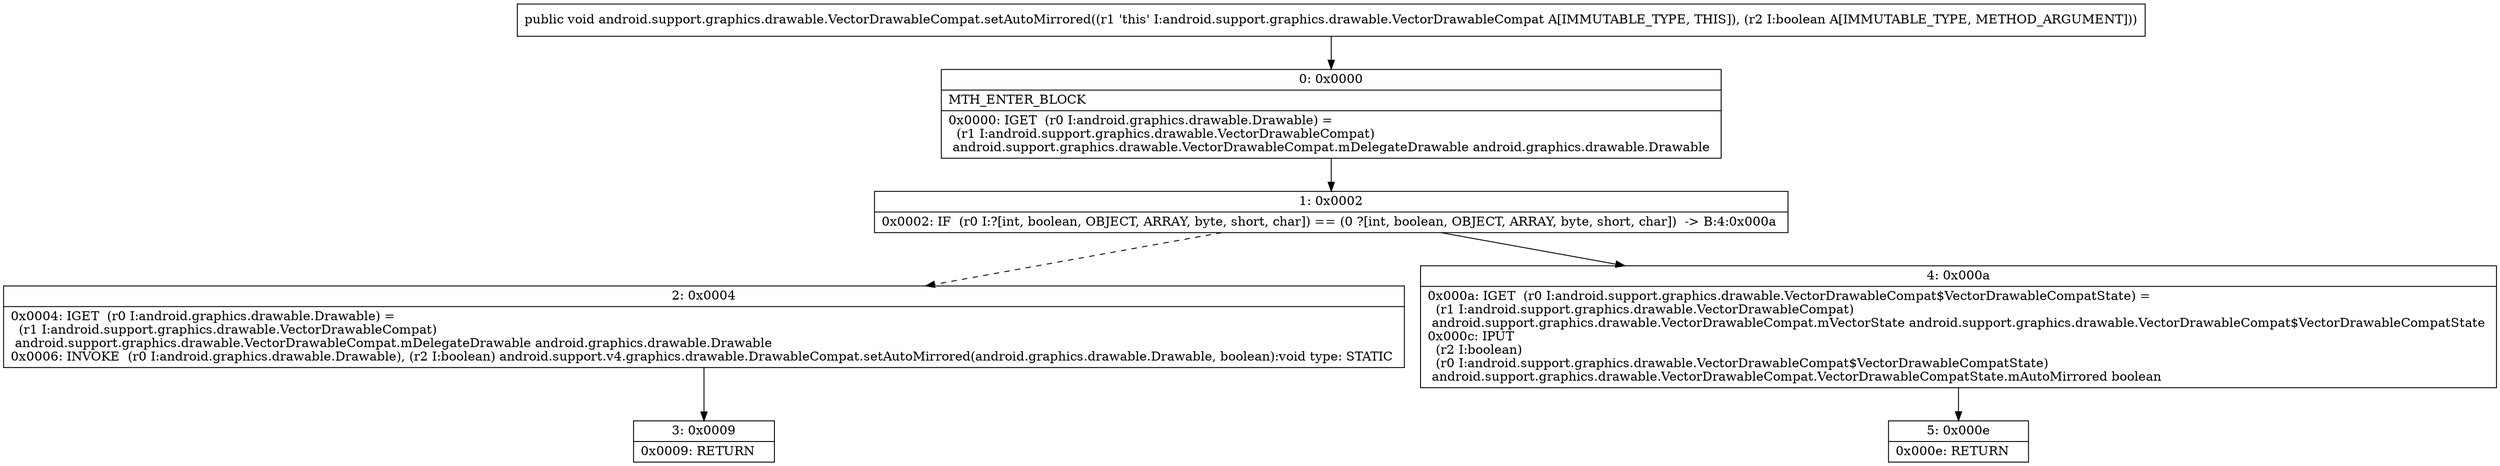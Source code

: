 digraph "CFG forandroid.support.graphics.drawable.VectorDrawableCompat.setAutoMirrored(Z)V" {
Node_0 [shape=record,label="{0\:\ 0x0000|MTH_ENTER_BLOCK\l|0x0000: IGET  (r0 I:android.graphics.drawable.Drawable) = \l  (r1 I:android.support.graphics.drawable.VectorDrawableCompat)\l android.support.graphics.drawable.VectorDrawableCompat.mDelegateDrawable android.graphics.drawable.Drawable \l}"];
Node_1 [shape=record,label="{1\:\ 0x0002|0x0002: IF  (r0 I:?[int, boolean, OBJECT, ARRAY, byte, short, char]) == (0 ?[int, boolean, OBJECT, ARRAY, byte, short, char])  \-\> B:4:0x000a \l}"];
Node_2 [shape=record,label="{2\:\ 0x0004|0x0004: IGET  (r0 I:android.graphics.drawable.Drawable) = \l  (r1 I:android.support.graphics.drawable.VectorDrawableCompat)\l android.support.graphics.drawable.VectorDrawableCompat.mDelegateDrawable android.graphics.drawable.Drawable \l0x0006: INVOKE  (r0 I:android.graphics.drawable.Drawable), (r2 I:boolean) android.support.v4.graphics.drawable.DrawableCompat.setAutoMirrored(android.graphics.drawable.Drawable, boolean):void type: STATIC \l}"];
Node_3 [shape=record,label="{3\:\ 0x0009|0x0009: RETURN   \l}"];
Node_4 [shape=record,label="{4\:\ 0x000a|0x000a: IGET  (r0 I:android.support.graphics.drawable.VectorDrawableCompat$VectorDrawableCompatState) = \l  (r1 I:android.support.graphics.drawable.VectorDrawableCompat)\l android.support.graphics.drawable.VectorDrawableCompat.mVectorState android.support.graphics.drawable.VectorDrawableCompat$VectorDrawableCompatState \l0x000c: IPUT  \l  (r2 I:boolean)\l  (r0 I:android.support.graphics.drawable.VectorDrawableCompat$VectorDrawableCompatState)\l android.support.graphics.drawable.VectorDrawableCompat.VectorDrawableCompatState.mAutoMirrored boolean \l}"];
Node_5 [shape=record,label="{5\:\ 0x000e|0x000e: RETURN   \l}"];
MethodNode[shape=record,label="{public void android.support.graphics.drawable.VectorDrawableCompat.setAutoMirrored((r1 'this' I:android.support.graphics.drawable.VectorDrawableCompat A[IMMUTABLE_TYPE, THIS]), (r2 I:boolean A[IMMUTABLE_TYPE, METHOD_ARGUMENT])) }"];
MethodNode -> Node_0;
Node_0 -> Node_1;
Node_1 -> Node_2[style=dashed];
Node_1 -> Node_4;
Node_2 -> Node_3;
Node_4 -> Node_5;
}

